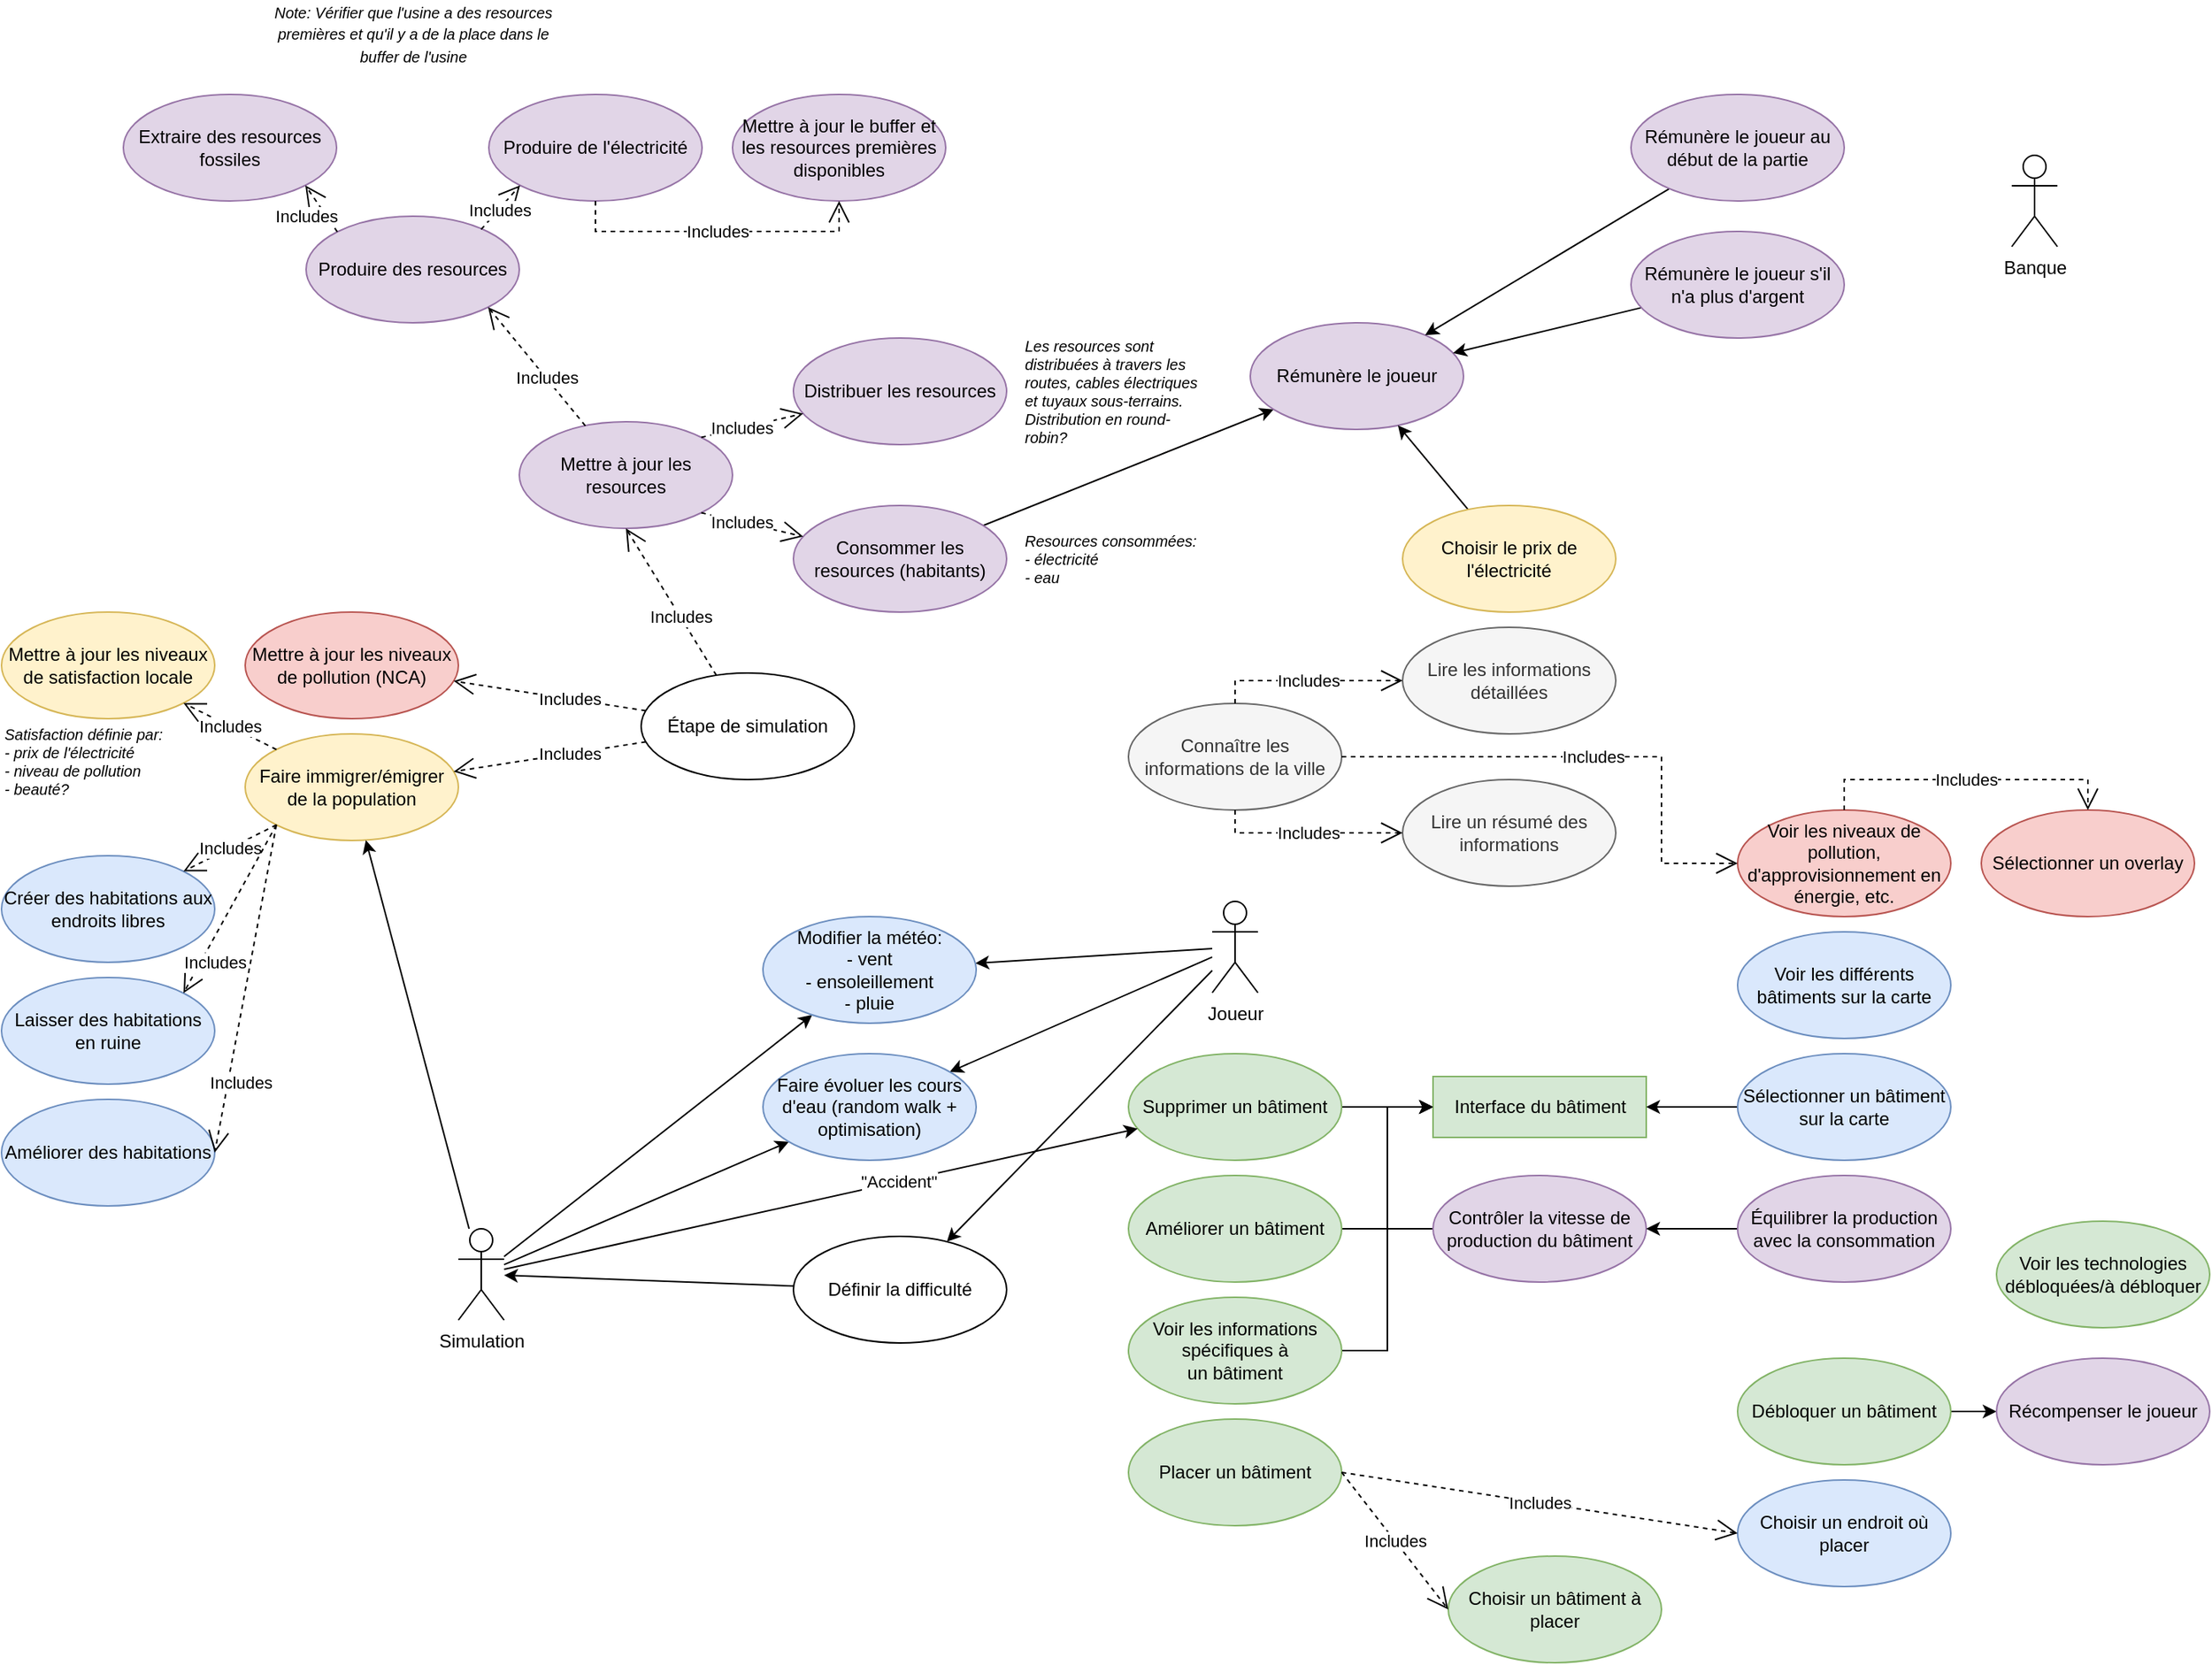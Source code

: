 <mxfile version="13.7.3" type="device"><diagram id="BKpxObA5WlxApy4LPUcu" name="Page-1"><mxGraphModel dx="2523" dy="2109" grid="1" gridSize="10" guides="1" tooltips="1" connect="1" arrows="1" fold="1" page="1" pageScale="1" pageWidth="850" pageHeight="1100" math="0" shadow="0"><root><mxCell id="0"/><mxCell id="1" parent="0"/><mxCell id="05nmFog3QC1vqwLNGTM6-89" style="edgeStyle=none;rounded=0;orthogonalLoop=1;jettySize=auto;html=1;" parent="1" source="05nmFog3QC1vqwLNGTM6-1" target="05nmFog3QC1vqwLNGTM6-87" edge="1"><mxGeometry relative="1" as="geometry"/></mxCell><mxCell id="05nmFog3QC1vqwLNGTM6-90" style="edgeStyle=none;rounded=0;orthogonalLoop=1;jettySize=auto;html=1;" parent="1" source="05nmFog3QC1vqwLNGTM6-1" target="05nmFog3QC1vqwLNGTM6-86" edge="1"><mxGeometry relative="1" as="geometry"/></mxCell><mxCell id="05nmFog3QC1vqwLNGTM6-1" value="Joueur" style="shape=umlActor;verticalLabelPosition=bottom;verticalAlign=top;html=1;" parent="1" vertex="1"><mxGeometry x="135" y="190" width="30" height="60" as="geometry"/></mxCell><mxCell id="05nmFog3QC1vqwLNGTM6-4" value="Connaître les informations de la ville" style="ellipse;whiteSpace=wrap;html=1;fillColor=#f5f5f5;strokeColor=#666666;fontColor=#333333;" parent="1" vertex="1"><mxGeometry x="80" y="60" width="140" height="70" as="geometry"/></mxCell><mxCell id="05nmFog3QC1vqwLNGTM6-5" value="Lire les informations détaillées" style="ellipse;whiteSpace=wrap;html=1;fillColor=#f5f5f5;strokeColor=#666666;fontColor=#333333;" parent="1" vertex="1"><mxGeometry x="260" y="10" width="140" height="70" as="geometry"/></mxCell><mxCell id="05nmFog3QC1vqwLNGTM6-6" value="Lire un résumé des informations" style="ellipse;whiteSpace=wrap;html=1;fillColor=#f5f5f5;strokeColor=#666666;fontColor=#333333;" parent="1" vertex="1"><mxGeometry x="260" y="110" width="140" height="70" as="geometry"/></mxCell><mxCell id="05nmFog3QC1vqwLNGTM6-7" value="Includes" style="endArrow=open;endSize=12;dashed=1;html=1;rounded=0;edgeStyle=orthogonalEdgeStyle;exitX=0.5;exitY=1;exitDx=0;exitDy=0;entryX=0;entryY=0.5;entryDx=0;entryDy=0;" parent="1" source="05nmFog3QC1vqwLNGTM6-4" target="05nmFog3QC1vqwLNGTM6-6" edge="1"><mxGeometry width="160" relative="1" as="geometry"><mxPoint x="140" y="150" as="sourcePoint"/><mxPoint x="260" y="210" as="targetPoint"/></mxGeometry></mxCell><mxCell id="05nmFog3QC1vqwLNGTM6-8" value="Includes" style="endArrow=open;endSize=12;dashed=1;html=1;rounded=0;edgeStyle=orthogonalEdgeStyle;exitX=0.5;exitY=0;exitDx=0;exitDy=0;entryX=0;entryY=0.5;entryDx=0;entryDy=0;" parent="1" source="05nmFog3QC1vqwLNGTM6-4" target="05nmFog3QC1vqwLNGTM6-5" edge="1"><mxGeometry width="160" relative="1" as="geometry"><mxPoint x="150" y="100" as="sourcePoint"/><mxPoint x="260" y="145" as="targetPoint"/><Array as="points"><mxPoint x="150" y="45"/></Array></mxGeometry></mxCell><mxCell id="05nmFog3QC1vqwLNGTM6-11" value="Placer un bâtiment" style="ellipse;whiteSpace=wrap;html=1;fillColor=#d5e8d4;strokeColor=#82b366;" parent="1" vertex="1"><mxGeometry x="80" y="530" width="140" height="70" as="geometry"/></mxCell><mxCell id="05nmFog3QC1vqwLNGTM6-15" style="edgeStyle=orthogonalEdgeStyle;rounded=0;orthogonalLoop=1;jettySize=auto;html=1;entryX=0;entryY=0.5;entryDx=0;entryDy=0;" parent="1" source="05nmFog3QC1vqwLNGTM6-12" target="05nmFog3QC1vqwLNGTM6-14" edge="1"><mxGeometry relative="1" as="geometry"><Array as="points"><mxPoint x="260" y="325"/><mxPoint x="260" y="325"/></Array></mxGeometry></mxCell><mxCell id="05nmFog3QC1vqwLNGTM6-12" value="Supprimer un bâtiment" style="ellipse;whiteSpace=wrap;html=1;fillColor=#d5e8d4;strokeColor=#82b366;" parent="1" vertex="1"><mxGeometry x="80" y="290" width="140" height="70" as="geometry"/></mxCell><mxCell id="05nmFog3QC1vqwLNGTM6-16" style="edgeStyle=orthogonalEdgeStyle;rounded=0;orthogonalLoop=1;jettySize=auto;html=1;entryX=0;entryY=0.5;entryDx=0;entryDy=0;" parent="1" source="05nmFog3QC1vqwLNGTM6-13" target="05nmFog3QC1vqwLNGTM6-14" edge="1"><mxGeometry relative="1" as="geometry"/></mxCell><mxCell id="05nmFog3QC1vqwLNGTM6-13" value="Améliorer un bâtiment" style="ellipse;whiteSpace=wrap;html=1;fillColor=#d5e8d4;strokeColor=#82b366;" parent="1" vertex="1"><mxGeometry x="80" y="370" width="140" height="70" as="geometry"/></mxCell><mxCell id="05nmFog3QC1vqwLNGTM6-14" value="Interface du bâtiment" style="html=1;fillColor=#d5e8d4;strokeColor=#82b366;" parent="1" vertex="1"><mxGeometry x="280" y="305" width="140" height="40" as="geometry"/></mxCell><mxCell id="05nmFog3QC1vqwLNGTM6-18" style="edgeStyle=orthogonalEdgeStyle;rounded=0;orthogonalLoop=1;jettySize=auto;html=1;entryX=0;entryY=0.5;entryDx=0;entryDy=0;" parent="1" source="05nmFog3QC1vqwLNGTM6-17" target="05nmFog3QC1vqwLNGTM6-14" edge="1"><mxGeometry relative="1" as="geometry"><Array as="points"><mxPoint x="250" y="485"/><mxPoint x="250" y="325"/></Array></mxGeometry></mxCell><mxCell id="05nmFog3QC1vqwLNGTM6-17" value="Voir les informations spécifiques à&lt;br&gt;un bâtiment" style="ellipse;whiteSpace=wrap;html=1;fillColor=#d5e8d4;strokeColor=#82b366;" parent="1" vertex="1"><mxGeometry x="80" y="450" width="140" height="70" as="geometry"/></mxCell><mxCell id="05nmFog3QC1vqwLNGTM6-23" value="Choisir un bâtiment à placer" style="ellipse;whiteSpace=wrap;html=1;fillColor=#d5e8d4;strokeColor=#82b366;" parent="1" vertex="1"><mxGeometry x="290" y="620" width="140" height="70" as="geometry"/></mxCell><mxCell id="05nmFog3QC1vqwLNGTM6-43" value="" style="edgeStyle=elbowEdgeStyle;rounded=0;orthogonalLoop=1;jettySize=auto;elbow=vertical;html=1;" parent="1" source="05nmFog3QC1vqwLNGTM6-24" target="05nmFog3QC1vqwLNGTM6-14" edge="1"><mxGeometry relative="1" as="geometry"/></mxCell><mxCell id="05nmFog3QC1vqwLNGTM6-24" value="Sélectionner un bâtiment sur la carte" style="ellipse;whiteSpace=wrap;html=1;fillColor=#dae8fc;strokeColor=#6c8ebf;" parent="1" vertex="1"><mxGeometry x="480" y="290" width="140" height="70" as="geometry"/></mxCell><mxCell id="05nmFog3QC1vqwLNGTM6-26" value="Choisir un endroit où placer" style="ellipse;whiteSpace=wrap;html=1;fillColor=#dae8fc;strokeColor=#6c8ebf;" parent="1" vertex="1"><mxGeometry x="480" y="570" width="140" height="70" as="geometry"/></mxCell><mxCell id="05nmFog3QC1vqwLNGTM6-27" value="Includes" style="endArrow=open;endSize=12;dashed=1;html=1;rounded=0;exitX=1;exitY=0.5;exitDx=0;exitDy=0;entryX=0;entryY=0.5;entryDx=0;entryDy=0;" parent="1" source="05nmFog3QC1vqwLNGTM6-11" target="05nmFog3QC1vqwLNGTM6-23" edge="1"><mxGeometry width="160" relative="1" as="geometry"><mxPoint x="230" y="575" as="sourcePoint"/><mxPoint x="350.334" y="469.664" as="targetPoint"/></mxGeometry></mxCell><mxCell id="05nmFog3QC1vqwLNGTM6-28" value="Includes" style="endArrow=open;endSize=12;dashed=1;html=1;rounded=0;exitX=1;exitY=0.5;exitDx=0;exitDy=0;entryX=0;entryY=0.5;entryDx=0;entryDy=0;" parent="1" source="05nmFog3QC1vqwLNGTM6-11" target="05nmFog3QC1vqwLNGTM6-26" edge="1"><mxGeometry width="160" relative="1" as="geometry"><mxPoint x="240" y="585" as="sourcePoint"/><mxPoint x="360.334" y="479.664" as="targetPoint"/></mxGeometry></mxCell><mxCell id="05nmFog3QC1vqwLNGTM6-30" value="Voir les différents bâtiments sur la carte" style="ellipse;whiteSpace=wrap;html=1;fillColor=#dae8fc;strokeColor=#6c8ebf;" parent="1" vertex="1"><mxGeometry x="480" y="210" width="140" height="70" as="geometry"/></mxCell><mxCell id="05nmFog3QC1vqwLNGTM6-31" value="Voir les niveaux de pollution, d'approvisionnement en énergie, etc." style="ellipse;whiteSpace=wrap;html=1;fillColor=#f8cecc;strokeColor=#b85450;" parent="1" vertex="1"><mxGeometry x="480" y="130" width="140" height="70" as="geometry"/></mxCell><mxCell id="05nmFog3QC1vqwLNGTM6-32" value="Sélectionner un overlay" style="ellipse;whiteSpace=wrap;html=1;fillColor=#f8cecc;strokeColor=#b85450;" parent="1" vertex="1"><mxGeometry x="640" y="130" width="140" height="70" as="geometry"/></mxCell><mxCell id="05nmFog3QC1vqwLNGTM6-34" value="Includes" style="endArrow=open;endSize=12;dashed=1;html=1;rounded=0;exitX=0.5;exitY=0;exitDx=0;exitDy=0;edgeStyle=elbowEdgeStyle;elbow=vertical;entryX=0.5;entryY=0;entryDx=0;entryDy=0;" parent="1" source="05nmFog3QC1vqwLNGTM6-31" target="05nmFog3QC1vqwLNGTM6-32" edge="1"><mxGeometry width="160" relative="1" as="geometry"><mxPoint x="570" y="60" as="sourcePoint"/><mxPoint x="730" y="60" as="targetPoint"/><Array as="points"><mxPoint x="640" y="110"/></Array></mxGeometry></mxCell><mxCell id="05nmFog3QC1vqwLNGTM6-88" style="edgeStyle=none;rounded=0;orthogonalLoop=1;jettySize=auto;html=1;" parent="1" source="05nmFog3QC1vqwLNGTM6-36" target="05nmFog3QC1vqwLNGTM6-87" edge="1"><mxGeometry relative="1" as="geometry"/></mxCell><mxCell id="05nmFog3QC1vqwLNGTM6-91" style="edgeStyle=none;rounded=0;orthogonalLoop=1;jettySize=auto;html=1;" parent="1" source="05nmFog3QC1vqwLNGTM6-36" target="05nmFog3QC1vqwLNGTM6-86" edge="1"><mxGeometry relative="1" as="geometry"/></mxCell><mxCell id="05nmFog3QC1vqwLNGTM6-104" style="edgeStyle=none;rounded=0;orthogonalLoop=1;jettySize=auto;html=1;strokeColor=#030101;" parent="1" source="05nmFog3QC1vqwLNGTM6-36" target="05nmFog3QC1vqwLNGTM6-12" edge="1"><mxGeometry relative="1" as="geometry"/></mxCell><mxCell id="05nmFog3QC1vqwLNGTM6-105" value="&quot;Accident&quot;" style="edgeLabel;html=1;align=center;verticalAlign=middle;resizable=0;points=[];" parent="05nmFog3QC1vqwLNGTM6-104" vertex="1" connectable="0"><mxGeometry x="0.243" relative="1" as="geometry"><mxPoint as="offset"/></mxGeometry></mxCell><mxCell id="05nmFog3QC1vqwLNGTM6-36" value="Simulation" style="shape=umlActor;verticalLabelPosition=bottom;verticalAlign=top;html=1;" parent="1" vertex="1"><mxGeometry x="-360" y="405" width="30" height="60" as="geometry"/></mxCell><mxCell id="05nmFog3QC1vqwLNGTM6-39" value="Mettre à jour les niveaux de pollution (NCA)" style="ellipse;whiteSpace=wrap;html=1;fillColor=#f8cecc;strokeColor=#b85450;" parent="1" vertex="1"><mxGeometry x="-500" width="140" height="70" as="geometry"/></mxCell><mxCell id="05nmFog3QC1vqwLNGTM6-40" value="Mettre à jour les niveaux de satisfaction locale" style="ellipse;whiteSpace=wrap;html=1;fillColor=#fff2cc;strokeColor=#d6b656;" parent="1" vertex="1"><mxGeometry x="-660" width="140" height="70" as="geometry"/></mxCell><mxCell id="05nmFog3QC1vqwLNGTM6-41" value="Faire immigrer/émigrer de la population" style="ellipse;whiteSpace=wrap;html=1;fillColor=#fff2cc;strokeColor=#d6b656;" parent="1" vertex="1"><mxGeometry x="-500" y="80" width="140" height="70" as="geometry"/></mxCell><mxCell id="05nmFog3QC1vqwLNGTM6-44" value="Créer des habitations aux endroits libres" style="ellipse;whiteSpace=wrap;html=1;fillColor=#dae8fc;strokeColor=#6c8ebf;" parent="1" vertex="1"><mxGeometry x="-660" y="160" width="140" height="70" as="geometry"/></mxCell><mxCell id="05nmFog3QC1vqwLNGTM6-45" value="Includes" style="endArrow=open;endSize=12;dashed=1;html=1;rounded=0;exitX=0;exitY=1;exitDx=0;exitDy=0;entryX=1;entryY=0;entryDx=0;entryDy=0;" parent="1" source="05nmFog3QC1vqwLNGTM6-41" target="05nmFog3QC1vqwLNGTM6-44" edge="1"><mxGeometry width="160" relative="1" as="geometry"><mxPoint x="-530.0" y="270" as="sourcePoint"/><mxPoint x="-270.0" y="310" as="targetPoint"/></mxGeometry></mxCell><mxCell id="05nmFog3QC1vqwLNGTM6-46" value="Includes" style="endArrow=open;endSize=12;dashed=1;html=1;rounded=0;exitX=0;exitY=0;exitDx=0;exitDy=0;entryX=1;entryY=1;entryDx=0;entryDy=0;" parent="1" source="05nmFog3QC1vqwLNGTM6-41" target="05nmFog3QC1vqwLNGTM6-40" edge="1"><mxGeometry width="160" relative="1" as="geometry"><mxPoint x="-580.0" y="270" as="sourcePoint"/><mxPoint x="-320.0" y="310" as="targetPoint"/></mxGeometry></mxCell><mxCell id="05nmFog3QC1vqwLNGTM6-47" value="Laisser des habitations en ruine" style="ellipse;whiteSpace=wrap;html=1;fillColor=#dae8fc;strokeColor=#6c8ebf;" parent="1" vertex="1"><mxGeometry x="-660" y="240" width="140" height="70" as="geometry"/></mxCell><mxCell id="05nmFog3QC1vqwLNGTM6-48" value="Includes" style="endArrow=open;endSize=12;dashed=1;html=1;rounded=0;exitX=0;exitY=1;exitDx=0;exitDy=0;entryX=1;entryY=0;entryDx=0;entryDy=0;" parent="1" source="05nmFog3QC1vqwLNGTM6-41" target="05nmFog3QC1vqwLNGTM6-47" edge="1"><mxGeometry x="0.562" y="8" width="160" relative="1" as="geometry"><mxPoint x="-469.497" y="149.749" as="sourcePoint"/><mxPoint x="-530.503" y="180.251" as="targetPoint"/><mxPoint as="offset"/></mxGeometry></mxCell><mxCell id="05nmFog3QC1vqwLNGTM6-51" value="&lt;div style=&quot;font-size: 10px&quot;&gt;&lt;i&gt;&lt;font style=&quot;font-size: 10px&quot;&gt;Satisfaction définie par:&lt;/font&gt;&lt;/i&gt;&lt;/div&gt;&lt;div style=&quot;font-size: 10px&quot;&gt;&lt;span&gt;&lt;i&gt;&lt;font style=&quot;font-size: 10px&quot;&gt;- prix de l'électricité&lt;/font&gt;&lt;/i&gt;&lt;/span&gt;&lt;/div&gt;&lt;div style=&quot;font-size: 10px&quot;&gt;&lt;span&gt;&lt;i&gt;&lt;font style=&quot;font-size: 10px&quot;&gt;- niveau de pollution&lt;/font&gt;&lt;/i&gt;&lt;/span&gt;&lt;/div&gt;&lt;div style=&quot;font-size: 10px&quot;&gt;&lt;i&gt;&lt;font style=&quot;font-size: 10px&quot;&gt;- beauté?&lt;/font&gt;&lt;/i&gt;&lt;/div&gt;" style="text;html=1;strokeColor=none;fillColor=none;align=left;verticalAlign=middle;whiteSpace=wrap;rounded=0;" parent="1" vertex="1"><mxGeometry x="-660" y="70" width="120" height="55" as="geometry"/></mxCell><mxCell id="05nmFog3QC1vqwLNGTM6-52" value="Produire des resources" style="ellipse;whiteSpace=wrap;html=1;fillColor=#e1d5e7;strokeColor=#9673a6;" parent="1" vertex="1"><mxGeometry x="-460" y="-260" width="140" height="70" as="geometry"/></mxCell><mxCell id="05nmFog3QC1vqwLNGTM6-53" value="Extraire des resources fossiles" style="ellipse;whiteSpace=wrap;html=1;fillColor=#e1d5e7;strokeColor=#9673a6;" parent="1" vertex="1"><mxGeometry x="-580" y="-340" width="140" height="70" as="geometry"/></mxCell><mxCell id="05nmFog3QC1vqwLNGTM6-54" value="Includes" style="endArrow=open;endSize=12;dashed=1;html=1;rounded=0;exitX=0;exitY=0;exitDx=0;exitDy=0;entryX=1;entryY=1;entryDx=0;entryDy=0;" parent="1" source="05nmFog3QC1vqwLNGTM6-52" target="05nmFog3QC1vqwLNGTM6-53" edge="1"><mxGeometry x="0.099" y="11" width="160" relative="1" as="geometry"><mxPoint x="-479.997" y="-209.749" as="sourcePoint"/><mxPoint x="-541.003" y="-240.251" as="targetPoint"/><mxPoint as="offset"/></mxGeometry></mxCell><mxCell id="05nmFog3QC1vqwLNGTM6-57" value="Produire de l'électricité" style="ellipse;whiteSpace=wrap;html=1;fillColor=#e1d5e7;strokeColor=#9673a6;" parent="1" vertex="1"><mxGeometry x="-340" y="-340" width="140" height="70" as="geometry"/></mxCell><mxCell id="05nmFog3QC1vqwLNGTM6-58" value="Includes" style="endArrow=open;endSize=12;dashed=1;html=1;rounded=0;exitX=0.821;exitY=0.124;exitDx=0;exitDy=0;entryX=0;entryY=1;entryDx=0;entryDy=0;exitPerimeter=0;" parent="1" source="05nmFog3QC1vqwLNGTM6-52" target="05nmFog3QC1vqwLNGTM6-57" edge="1"><mxGeometry x="-0.088" width="160" relative="1" as="geometry"><mxPoint x="-268.997" y="-229.499" as="sourcePoint"/><mxPoint x="-290.003" y="-260.001" as="targetPoint"/><mxPoint as="offset"/></mxGeometry></mxCell><mxCell id="05nmFog3QC1vqwLNGTM6-63" value="Mettre à jour le buffer et les resources premières disponibles" style="ellipse;whiteSpace=wrap;html=1;fillColor=#e1d5e7;strokeColor=#9673a6;" parent="1" vertex="1"><mxGeometry x="-180" y="-340" width="140" height="70" as="geometry"/></mxCell><mxCell id="05nmFog3QC1vqwLNGTM6-64" value="Mettre à jour les resources" style="ellipse;whiteSpace=wrap;html=1;fillColor=#e1d5e7;strokeColor=#9673a6;" parent="1" vertex="1"><mxGeometry x="-320" y="-125" width="140" height="70" as="geometry"/></mxCell><mxCell id="05nmFog3QC1vqwLNGTM6-65" value="Includes" style="endArrow=open;endSize=12;dashed=1;html=1;rounded=0;entryX=1;entryY=1;entryDx=0;entryDy=0;" parent="1" source="05nmFog3QC1vqwLNGTM6-64" target="05nmFog3QC1vqwLNGTM6-52" edge="1"><mxGeometry x="-0.2" width="160" relative="1" as="geometry"><mxPoint x="-220" y="-170" as="sourcePoint"/><mxPoint x="-300" y="-220" as="targetPoint"/><mxPoint as="offset"/></mxGeometry></mxCell><mxCell id="05nmFog3QC1vqwLNGTM6-67" value="Includes" style="endArrow=open;endSize=12;dashed=1;html=1;rounded=0;exitX=0.5;exitY=1;exitDx=0;exitDy=0;edgeStyle=elbowEdgeStyle;elbow=vertical;entryX=0.5;entryY=1;entryDx=0;entryDy=0;" parent="1" source="05nmFog3QC1vqwLNGTM6-57" target="05nmFog3QC1vqwLNGTM6-63" edge="1"><mxGeometry width="160" relative="1" as="geometry"><mxPoint x="-260" y="-215" as="sourcePoint"/><mxPoint x="-100" y="-215" as="targetPoint"/><Array as="points"><mxPoint x="-160" y="-250"/><mxPoint x="-170" y="-235"/></Array></mxGeometry></mxCell><mxCell id="05nmFog3QC1vqwLNGTM6-68" value="Distribuer les resources" style="ellipse;whiteSpace=wrap;html=1;fillColor=#e1d5e7;strokeColor=#9673a6;" parent="1" vertex="1"><mxGeometry x="-140" y="-180" width="140" height="70" as="geometry"/></mxCell><mxCell id="05nmFog3QC1vqwLNGTM6-69" value="Includes" style="endArrow=open;endSize=12;dashed=1;html=1;rounded=0;exitX=1;exitY=0;exitDx=0;exitDy=0;" parent="1" source="05nmFog3QC1vqwLNGTM6-64" target="05nmFog3QC1vqwLNGTM6-68" edge="1"><mxGeometry x="-0.2" width="160" relative="1" as="geometry"><mxPoint x="-200" y="-170" as="sourcePoint"/><mxPoint x="-120" y="-220" as="targetPoint"/><mxPoint as="offset"/></mxGeometry></mxCell><mxCell id="05nmFog3QC1vqwLNGTM6-108" style="edgeStyle=none;rounded=0;orthogonalLoop=1;jettySize=auto;html=1;strokeColor=#030101;" parent="1" source="05nmFog3QC1vqwLNGTM6-70" target="05nmFog3QC1vqwLNGTM6-107" edge="1"><mxGeometry relative="1" as="geometry"/></mxCell><mxCell id="05nmFog3QC1vqwLNGTM6-70" value="Consommer les resources (habitants)" style="ellipse;whiteSpace=wrap;html=1;fillColor=#e1d5e7;strokeColor=#9673a6;" parent="1" vertex="1"><mxGeometry x="-140" y="-70" width="140" height="70" as="geometry"/></mxCell><mxCell id="05nmFog3QC1vqwLNGTM6-71" value="Includes" style="endArrow=open;endSize=12;dashed=1;html=1;rounded=0;exitX=1;exitY=1;exitDx=0;exitDy=0;" parent="1" source="05nmFog3QC1vqwLNGTM6-64" target="05nmFog3QC1vqwLNGTM6-70" edge="1"><mxGeometry x="-0.2" width="160" relative="1" as="geometry"><mxPoint x="-190.0" y="-135" as="sourcePoint"/><mxPoint x="-130.0" y="-135" as="targetPoint"/><mxPoint as="offset"/></mxGeometry></mxCell><mxCell id="05nmFog3QC1vqwLNGTM6-72" value="&lt;div style=&quot;font-size: 10px&quot;&gt;&lt;i&gt;Les resources sont distribuées à travers les routes, cables électriques et tuyaux sous-terrains. Distribution en round-robin?&lt;/i&gt;&lt;/div&gt;" style="text;html=1;strokeColor=none;fillColor=none;align=left;verticalAlign=middle;whiteSpace=wrap;rounded=0;" parent="1" vertex="1"><mxGeometry x="10" y="-180" width="120" height="70" as="geometry"/></mxCell><mxCell id="05nmFog3QC1vqwLNGTM6-73" value="&lt;div style=&quot;font-size: 10px&quot;&gt;&lt;i&gt;Resources consommées:&lt;/i&gt;&lt;/div&gt;&lt;div style=&quot;font-size: 10px&quot;&gt;&lt;i&gt;- électricité&lt;/i&gt;&lt;/div&gt;&lt;div style=&quot;font-size: 10px&quot;&gt;&lt;i&gt;- eau&lt;/i&gt;&lt;/div&gt;" style="text;html=1;strokeColor=none;fillColor=none;align=left;verticalAlign=middle;whiteSpace=wrap;rounded=0;" parent="1" vertex="1"><mxGeometry x="10" y="-70" width="120" height="70" as="geometry"/></mxCell><mxCell id="05nmFog3QC1vqwLNGTM6-76" value="Étape de simulation" style="ellipse;whiteSpace=wrap;html=1;" parent="1" vertex="1"><mxGeometry x="-240" y="40" width="140" height="70" as="geometry"/></mxCell><mxCell id="05nmFog3QC1vqwLNGTM6-77" value="Includes" style="endArrow=open;endSize=12;dashed=1;html=1;rounded=0;entryX=0.5;entryY=1;entryDx=0;entryDy=0;" parent="1" source="05nmFog3QC1vqwLNGTM6-76" target="05nmFog3QC1vqwLNGTM6-64" edge="1"><mxGeometry x="-0.2" width="160" relative="1" as="geometry"><mxPoint x="-216.136" y="47.883" as="sourcePoint"/><mxPoint x="-280.003" y="-30.001" as="targetPoint"/><mxPoint as="offset"/></mxGeometry></mxCell><mxCell id="05nmFog3QC1vqwLNGTM6-78" value="Includes" style="endArrow=open;endSize=12;dashed=1;html=1;rounded=0;" parent="1" source="05nmFog3QC1vqwLNGTM6-76" target="05nmFog3QC1vqwLNGTM6-39" edge="1"><mxGeometry x="-0.2" width="160" relative="1" as="geometry"><mxPoint x="-246.136" y="157.883" as="sourcePoint"/><mxPoint x="-310.003" y="79.999" as="targetPoint"/><mxPoint as="offset"/></mxGeometry></mxCell><mxCell id="05nmFog3QC1vqwLNGTM6-79" value="Includes" style="endArrow=open;endSize=12;dashed=1;html=1;rounded=0;" parent="1" source="05nmFog3QC1vqwLNGTM6-76" target="05nmFog3QC1vqwLNGTM6-41" edge="1"><mxGeometry x="-0.2" width="160" relative="1" as="geometry"><mxPoint x="-238.066" y="240.003" as="sourcePoint"/><mxPoint x="-301.933" y="162.119" as="targetPoint"/><mxPoint as="offset"/></mxGeometry></mxCell><mxCell id="05nmFog3QC1vqwLNGTM6-80" value="Définir la difficulté" style="ellipse;whiteSpace=wrap;html=1;" parent="1" vertex="1"><mxGeometry x="-140" y="410" width="140" height="70" as="geometry"/></mxCell><mxCell id="05nmFog3QC1vqwLNGTM6-82" value="" style="endArrow=classic;html=1;rounded=0;elbow=vertical;" parent="1" source="05nmFog3QC1vqwLNGTM6-1" target="05nmFog3QC1vqwLNGTM6-80" edge="1"><mxGeometry width="50" height="50" relative="1" as="geometry"><mxPoint x="60" y="280" as="sourcePoint"/><mxPoint x="-120" y="270" as="targetPoint"/></mxGeometry></mxCell><mxCell id="05nmFog3QC1vqwLNGTM6-83" value="" style="endArrow=classic;html=1;rounded=0;elbow=vertical;" parent="1" source="05nmFog3QC1vqwLNGTM6-80" target="05nmFog3QC1vqwLNGTM6-36" edge="1"><mxGeometry width="50" height="50" relative="1" as="geometry"><mxPoint x="-127.92" y="391.45" as="sourcePoint"/><mxPoint x="-212.083" y="439.998" as="targetPoint"/></mxGeometry></mxCell><mxCell id="05nmFog3QC1vqwLNGTM6-85" style="edgeStyle=none;rounded=0;orthogonalLoop=1;jettySize=auto;html=1;" parent="1" source="05nmFog3QC1vqwLNGTM6-36" target="05nmFog3QC1vqwLNGTM6-41" edge="1"><mxGeometry relative="1" as="geometry"><mxPoint x="-378.584" y="320.264" as="sourcePoint"/></mxGeometry></mxCell><mxCell id="05nmFog3QC1vqwLNGTM6-86" value="Modifier la météo:&lt;br&gt;- vent&lt;br&gt;- ensoleillement&lt;br&gt;- pluie" style="ellipse;whiteSpace=wrap;html=1;fillColor=#dae8fc;strokeColor=#6c8ebf;" parent="1" vertex="1"><mxGeometry x="-160" y="200" width="140" height="70" as="geometry"/></mxCell><mxCell id="05nmFog3QC1vqwLNGTM6-87" value="Faire évoluer les cours d'eau (random walk + optimisation)" style="ellipse;whiteSpace=wrap;html=1;fillColor=#dae8fc;strokeColor=#6c8ebf;" parent="1" vertex="1"><mxGeometry x="-160" y="290" width="140" height="70" as="geometry"/></mxCell><mxCell id="05nmFog3QC1vqwLNGTM6-96" style="edgeStyle=elbowEdgeStyle;rounded=0;orthogonalLoop=1;jettySize=auto;html=1;entryX=0;entryY=0.5;entryDx=0;entryDy=0;" parent="1" source="05nmFog3QC1vqwLNGTM6-95" target="05nmFog3QC1vqwLNGTM6-14" edge="1"><mxGeometry relative="1" as="geometry"><Array as="points"><mxPoint x="250" y="348"/></Array></mxGeometry></mxCell><mxCell id="05nmFog3QC1vqwLNGTM6-95" value="Contrôler la vitesse de production du bâtiment" style="ellipse;whiteSpace=wrap;html=1;fillColor=#e1d5e7;strokeColor=#9673a6;" parent="1" vertex="1"><mxGeometry x="280" y="370" width="140" height="70" as="geometry"/></mxCell><mxCell id="05nmFog3QC1vqwLNGTM6-97" value="Includes" style="endArrow=open;endSize=12;dashed=1;html=1;rounded=0;edgeStyle=orthogonalEdgeStyle;" parent="1" source="05nmFog3QC1vqwLNGTM6-4" target="05nmFog3QC1vqwLNGTM6-31" edge="1"><mxGeometry width="160" relative="1" as="geometry"><mxPoint x="160" y="140" as="sourcePoint"/><mxPoint x="270" y="155" as="targetPoint"/><Array as="points"><mxPoint x="430" y="95"/><mxPoint x="430" y="165"/></Array></mxGeometry></mxCell><mxCell id="05nmFog3QC1vqwLNGTM6-99" style="edgeStyle=elbowEdgeStyle;rounded=0;orthogonalLoop=1;jettySize=auto;html=1;" parent="1" source="05nmFog3QC1vqwLNGTM6-98" target="05nmFog3QC1vqwLNGTM6-95" edge="1"><mxGeometry relative="1" as="geometry"/></mxCell><mxCell id="05nmFog3QC1vqwLNGTM6-98" value="Équilibrer la production avec la consommation" style="ellipse;whiteSpace=wrap;html=1;fillColor=#e1d5e7;strokeColor=#9673a6;" parent="1" vertex="1"><mxGeometry x="480" y="370" width="140" height="70" as="geometry"/></mxCell><mxCell id="twugHHgipbLyayKjFonK-4" style="edgeStyle=orthogonalEdgeStyle;rounded=0;orthogonalLoop=1;jettySize=auto;html=1;" edge="1" parent="1" source="05nmFog3QC1vqwLNGTM6-101" target="twugHHgipbLyayKjFonK-3"><mxGeometry relative="1" as="geometry"/></mxCell><mxCell id="05nmFog3QC1vqwLNGTM6-101" value="Débloquer un bâtiment" style="ellipse;whiteSpace=wrap;html=1;fillColor=#d5e8d4;strokeColor=#82b366;" parent="1" vertex="1"><mxGeometry x="480" y="490" width="140" height="70" as="geometry"/></mxCell><mxCell id="05nmFog3QC1vqwLNGTM6-107" value="Rémunère le joueur" style="ellipse;whiteSpace=wrap;html=1;fillColor=#e1d5e7;strokeColor=#9673a6;" parent="1" vertex="1"><mxGeometry x="160" y="-190" width="140" height="70" as="geometry"/></mxCell><mxCell id="05nmFog3QC1vqwLNGTM6-113" style="edgeStyle=none;rounded=0;orthogonalLoop=1;jettySize=auto;html=1;strokeColor=#030101;" parent="1" source="05nmFog3QC1vqwLNGTM6-112" target="05nmFog3QC1vqwLNGTM6-107" edge="1"><mxGeometry relative="1" as="geometry"/></mxCell><mxCell id="05nmFog3QC1vqwLNGTM6-112" value="Choisir le prix de l'électricité" style="ellipse;whiteSpace=wrap;html=1;fillColor=#fff2cc;strokeColor=#d6b656;" parent="1" vertex="1"><mxGeometry x="260" y="-70" width="140" height="70" as="geometry"/></mxCell><mxCell id="x-Tf0wciSRKckbv1DGSJ-1" value="Banque" style="shape=umlActor;verticalLabelPosition=bottom;verticalAlign=top;html=1;outlineConnect=0;" parent="1" vertex="1"><mxGeometry x="660" y="-300" width="30" height="60" as="geometry"/></mxCell><mxCell id="x-Tf0wciSRKckbv1DGSJ-5" style="rounded=0;orthogonalLoop=1;jettySize=auto;html=1;" parent="1" source="x-Tf0wciSRKckbv1DGSJ-4" target="05nmFog3QC1vqwLNGTM6-107" edge="1"><mxGeometry relative="1" as="geometry"/></mxCell><mxCell id="x-Tf0wciSRKckbv1DGSJ-4" value="Rémunère le joueur s'il n'a plus d'argent" style="ellipse;whiteSpace=wrap;html=1;fillColor=#e1d5e7;strokeColor=#9673a6;" parent="1" vertex="1"><mxGeometry x="410" y="-250" width="140" height="70" as="geometry"/></mxCell><mxCell id="x-Tf0wciSRKckbv1DGSJ-7" style="edgeStyle=none;rounded=0;orthogonalLoop=1;jettySize=auto;html=1;" parent="1" source="x-Tf0wciSRKckbv1DGSJ-6" target="05nmFog3QC1vqwLNGTM6-107" edge="1"><mxGeometry relative="1" as="geometry"/></mxCell><mxCell id="x-Tf0wciSRKckbv1DGSJ-6" value="Rémunère le joueur au début de la partie" style="ellipse;whiteSpace=wrap;html=1;fillColor=#e1d5e7;strokeColor=#9673a6;" parent="1" vertex="1"><mxGeometry x="410" y="-340" width="140" height="70" as="geometry"/></mxCell><mxCell id="x-Tf0wciSRKckbv1DGSJ-8" value="Améliorer des habitations" style="ellipse;whiteSpace=wrap;html=1;fillColor=#dae8fc;strokeColor=#6c8ebf;" parent="1" vertex="1"><mxGeometry x="-660" y="320" width="140" height="70" as="geometry"/></mxCell><mxCell id="x-Tf0wciSRKckbv1DGSJ-9" value="Includes" style="endArrow=open;endSize=12;dashed=1;html=1;rounded=0;exitX=0;exitY=1;exitDx=0;exitDy=0;entryX=1;entryY=0.5;entryDx=0;entryDy=0;" parent="1" source="05nmFog3QC1vqwLNGTM6-41" target="x-Tf0wciSRKckbv1DGSJ-8" edge="1"><mxGeometry x="0.562" y="8" width="160" relative="1" as="geometry"><mxPoint x="-469.497" y="149.749" as="sourcePoint"/><mxPoint x="-530.503" y="260.251" as="targetPoint"/><mxPoint as="offset"/></mxGeometry></mxCell><mxCell id="twugHHgipbLyayKjFonK-1" value="&lt;i&gt;&lt;font style=&quot;font-size: 10px&quot;&gt;Note: Vérifier que l'usine a des resources premières et qu'il y a de la place dans le buffer de l'usine&lt;/font&gt;&lt;/i&gt;" style="text;html=1;strokeColor=none;fillColor=none;align=center;verticalAlign=middle;whiteSpace=wrap;rounded=0;" vertex="1" parent="1"><mxGeometry x="-487.5" y="-390" width="195" height="20" as="geometry"/></mxCell><mxCell id="twugHHgipbLyayKjFonK-2" value="Voir les technologies débloquées/à débloquer" style="ellipse;whiteSpace=wrap;html=1;fillColor=#d5e8d4;strokeColor=#82b366;" vertex="1" parent="1"><mxGeometry x="650" y="400" width="140" height="70" as="geometry"/></mxCell><mxCell id="twugHHgipbLyayKjFonK-3" value="Récompenser le joueur" style="ellipse;whiteSpace=wrap;html=1;fillColor=#e1d5e7;strokeColor=#9673a6;" vertex="1" parent="1"><mxGeometry x="650" y="490" width="140" height="70" as="geometry"/></mxCell></root></mxGraphModel></diagram></mxfile>